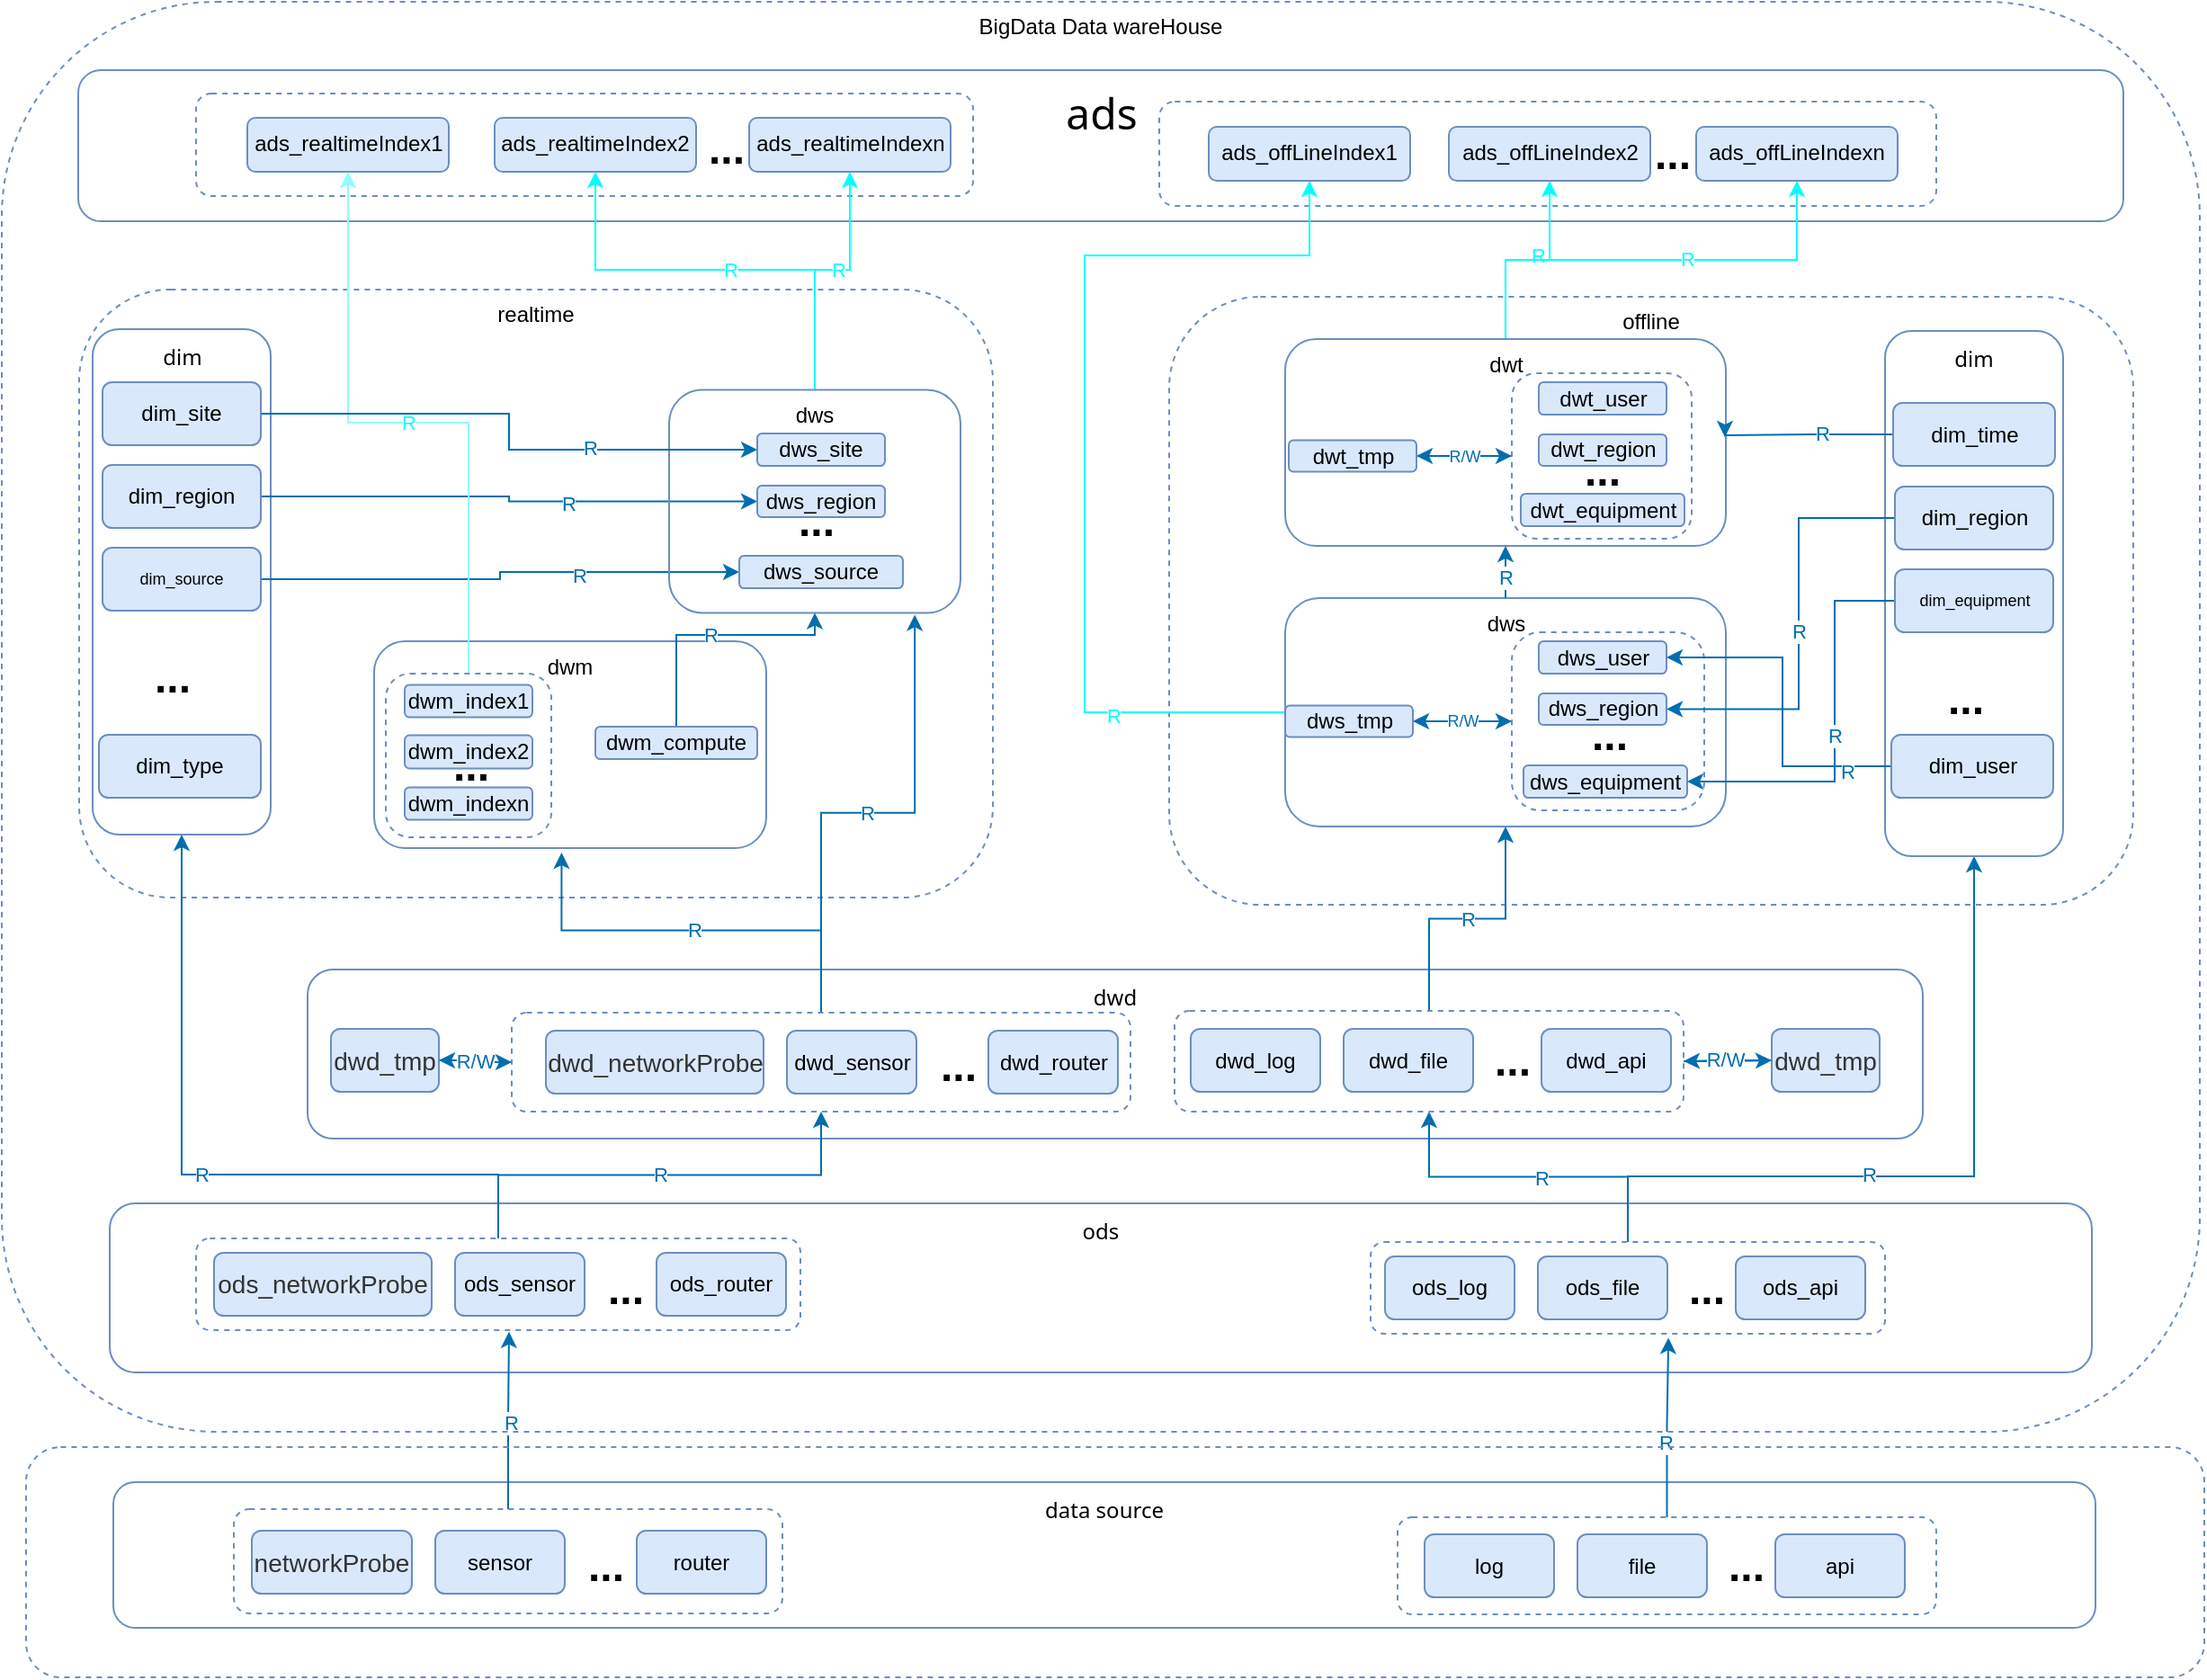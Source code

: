<mxfile version="17.1.3" type="github">
  <diagram id="wFE0QG_FPsp0jaGvCLVb" name="Page-1">
    <mxGraphModel dx="4004" dy="2327" grid="0" gridSize="10" guides="1" tooltips="1" connect="1" arrows="1" fold="1" page="0" pageScale="1" pageWidth="850" pageHeight="1100" math="0" shadow="0">
      <root>
        <mxCell id="0" />
        <mxCell id="1" parent="0" />
        <mxCell id="cfSpo1sAoN0eUYBv1VR0-5" value="&lt;p style=&quot;line-height: normal; margin: 0pt 0in; text-indent: 0in; text-align: left; direction: ltr; unicode-bidi: embed; word-break: normal; font-size: 12px;&quot;&gt;&lt;span style=&quot;font-size: 12px; font-family: &amp;quot;segoe ui&amp;quot;; letter-spacing: 0pt; vertical-align: baseline;&quot;&gt;data source&lt;/span&gt;&lt;/p&gt;" style="rounded=1;whiteSpace=wrap;html=1;fillColor=none;strokeColor=#6c8ebf;verticalAlign=top;fontSize=12;" parent="1" vertex="1">
          <mxGeometry x="-1593" y="-100" width="1102" height="81" as="geometry" />
        </mxCell>
        <mxCell id="cfSpo1sAoN0eUYBv1VR0-1" value="&lt;p style=&quot;line-height: normal; margin: 0pt 0in; text-indent: 0in; text-align: left; direction: ltr; unicode-bidi: embed; word-break: normal; font-size: 12px;&quot;&gt;&lt;font face=&quot;segoe ui&quot; style=&quot;font-size: 12px;&quot;&gt;&lt;span style=&quot;font-size: 12px;&quot;&gt;ods&lt;/span&gt;&lt;/font&gt;&lt;/p&gt;" style="rounded=1;whiteSpace=wrap;html=1;fillColor=none;strokeColor=#6c8ebf;verticalAlign=top;fontSize=12;" parent="1" vertex="1">
          <mxGeometry x="-1595" y="-255" width="1102" height="94" as="geometry" />
        </mxCell>
        <mxCell id="cfSpo1sAoN0eUYBv1VR0-11" value="&lt;p style=&quot;line-height: normal ; margin-top: 0pt ; margin-bottom: 0pt ; margin-left: 0in ; margin-right: 0in ; text-indent: 0in ; text-align: left ; direction: ltr ; unicode-bidi: embed ; word-break: normal&quot;&gt;offline&lt;/p&gt;" style="rounded=1;whiteSpace=wrap;html=1;fillColor=none;strokeColor=#6c8ebf;verticalAlign=top;dashed=1;" parent="1" vertex="1">
          <mxGeometry x="-1006" y="-759" width="536" height="338" as="geometry" />
        </mxCell>
        <mxCell id="cfSpo1sAoN0eUYBv1VR0-15" value="&lt;p style=&quot;line-height: normal ; margin-top: 0pt ; margin-bottom: 0pt ; margin-left: 0in ; margin-right: 0in ; text-indent: 0in ; text-align: left ; direction: ltr ; unicode-bidi: embed ; word-break: normal&quot;&gt;realtime&lt;/p&gt;" style="rounded=1;whiteSpace=wrap;html=1;fillColor=none;strokeColor=#6c8ebf;verticalAlign=top;dashed=1;" parent="1" vertex="1">
          <mxGeometry x="-1612" y="-763" width="508" height="338" as="geometry" />
        </mxCell>
        <mxCell id="cfSpo1sAoN0eUYBv1VR0-16" value="&lt;p style=&quot;line-height: normal ; margin-top: 0pt ; margin-bottom: 0pt ; margin-left: 0in ; margin-right: 0in ; text-indent: 0in ; text-align: left ; direction: ltr ; unicode-bidi: embed ; word-break: normal&quot;&gt;&lt;font face=&quot;segoe ui&quot;&gt;&lt;span style=&quot;font-size: 24px&quot;&gt;ads&lt;/span&gt;&lt;/font&gt;&lt;/p&gt;" style="rounded=1;whiteSpace=wrap;html=1;fillColor=none;strokeColor=#6c8ebf;verticalAlign=top;" parent="1" vertex="1">
          <mxGeometry x="-1612.5" y="-885" width="1137" height="84" as="geometry" />
        </mxCell>
        <mxCell id="cfSpo1sAoN0eUYBv1VR0-18" value="&lt;p style=&quot;line-height: normal; margin: 0pt 0in; text-indent: 0in; text-align: left; direction: ltr; unicode-bidi: embed; word-break: normal; font-size: 12px;&quot;&gt;&lt;font face=&quot;segoe ui&quot; style=&quot;font-size: 12px;&quot;&gt;&lt;span style=&quot;font-size: 12px;&quot;&gt;dim&lt;/span&gt;&lt;/font&gt;&lt;/p&gt;" style="rounded=1;whiteSpace=wrap;html=1;fillColor=none;strokeColor=#6c8ebf;verticalAlign=top;fontSize=12;" parent="1" vertex="1">
          <mxGeometry x="-1604.5" y="-741" width="99" height="281" as="geometry" />
        </mxCell>
        <mxCell id="cfSpo1sAoN0eUYBv1VR0-22" value="&lt;p style=&quot;line-height: normal; margin: 0pt 0in; text-indent: 0in; text-align: left; direction: ltr; unicode-bidi: embed; word-break: normal; font-size: 12px;&quot;&gt;&lt;font face=&quot;segoe ui&quot; style=&quot;font-size: 12px;&quot;&gt;&lt;span style=&quot;font-size: 12px;&quot;&gt;dwd&lt;/span&gt;&lt;/font&gt;&lt;/p&gt;" style="rounded=1;whiteSpace=wrap;html=1;fillColor=none;strokeColor=#6c8ebf;verticalAlign=top;fontSize=12;" parent="1" vertex="1">
          <mxGeometry x="-1485" y="-385" width="898" height="94" as="geometry" />
        </mxCell>
        <mxCell id="cfSpo1sAoN0eUYBv1VR0-24" value="&lt;p style=&quot;line-height: normal ; margin-top: 0pt ; margin-bottom: 0pt ; margin-left: 0in ; margin-right: 0in ; text-indent: 0in ; text-align: left ; direction: ltr ; unicode-bidi: embed ; word-break: normal&quot;&gt;ads_realtimeIndex1&lt;/p&gt;" style="rounded=1;whiteSpace=wrap;html=1;fillColor=#dae8fc;strokeColor=#6c8ebf;verticalAlign=top;" parent="1" vertex="1">
          <mxGeometry x="-1518.5" y="-858.5" width="112" height="30" as="geometry" />
        </mxCell>
        <mxCell id="cfSpo1sAoN0eUYBv1VR0-29" value="&lt;p style=&quot;line-height: normal ; margin-top: 0pt ; margin-bottom: 0pt ; margin-left: 0in ; margin-right: 0in ; text-indent: 0in ; text-align: left ; direction: ltr ; unicode-bidi: embed ; word-break: normal&quot;&gt;&lt;br&gt;&lt;/p&gt;" style="rounded=1;whiteSpace=wrap;html=1;fillColor=none;strokeColor=#6c8ebf;verticalAlign=top;dashed=1;" parent="1" vertex="1">
          <mxGeometry x="-1547" y="-872" width="432" height="57" as="geometry" />
        </mxCell>
        <mxCell id="cfSpo1sAoN0eUYBv1VR0-30" value="&lt;p style=&quot;line-height: normal ; margin-top: 0pt ; margin-bottom: 0pt ; margin-left: 0in ; margin-right: 0in ; text-indent: 0in ; text-align: left ; direction: ltr ; unicode-bidi: embed ; word-break: normal&quot;&gt;&lt;br&gt;&lt;/p&gt;" style="rounded=1;whiteSpace=wrap;html=1;fillColor=none;strokeColor=#6c8ebf;verticalAlign=top;dashed=1;" parent="1" vertex="1">
          <mxGeometry x="-1011.5" y="-867.5" width="432" height="58" as="geometry" />
        </mxCell>
        <mxCell id="l7CJEQ0vIfHJPxA5SVOe-96" style="edgeStyle=orthogonalEdgeStyle;rounded=0;orthogonalLoop=1;jettySize=auto;html=1;entryX=0;entryY=0.5;entryDx=0;entryDy=0;fontColor=#006EAF;strokeColor=#006EAF;" edge="1" parent="1" source="pqG9o0sj6zr8Hv4IB4PB-32" target="pqG9o0sj6zr8Hv4IB4PB-70">
          <mxGeometry relative="1" as="geometry" />
        </mxCell>
        <mxCell id="l7CJEQ0vIfHJPxA5SVOe-97" value="R" style="edgeLabel;html=1;align=center;verticalAlign=middle;resizable=0;points=[];fontColor=#006EAF;" vertex="1" connectable="0" parent="l7CJEQ0vIfHJPxA5SVOe-96">
          <mxGeometry x="0.248" y="-1" relative="1" as="geometry">
            <mxPoint as="offset" />
          </mxGeometry>
        </mxCell>
        <mxCell id="pqG9o0sj6zr8Hv4IB4PB-32" value="dim_region" style="rounded=1;whiteSpace=wrap;html=1;fillColor=#dae8fc;strokeColor=#6c8ebf;" parent="1" vertex="1">
          <mxGeometry x="-1599" y="-665.5" width="88" height="35" as="geometry" />
        </mxCell>
        <mxCell id="l7CJEQ0vIfHJPxA5SVOe-98" style="edgeStyle=orthogonalEdgeStyle;rounded=0;orthogonalLoop=1;jettySize=auto;html=1;entryX=0;entryY=0.5;entryDx=0;entryDy=0;fontColor=#006EAF;strokeColor=#006EAF;" edge="1" parent="1" source="pqG9o0sj6zr8Hv4IB4PB-33" target="pqG9o0sj6zr8Hv4IB4PB-72">
          <mxGeometry relative="1" as="geometry" />
        </mxCell>
        <mxCell id="l7CJEQ0vIfHJPxA5SVOe-99" value="R" style="edgeLabel;html=1;align=center;verticalAlign=middle;resizable=0;points=[];fontColor=#006EAF;" vertex="1" connectable="0" parent="l7CJEQ0vIfHJPxA5SVOe-98">
          <mxGeometry x="0.339" y="-2" relative="1" as="geometry">
            <mxPoint as="offset" />
          </mxGeometry>
        </mxCell>
        <mxCell id="pqG9o0sj6zr8Hv4IB4PB-33" value="dim_source" style="rounded=1;whiteSpace=wrap;html=1;fillColor=#dae8fc;strokeColor=#6c8ebf;fontSize=9;" parent="1" vertex="1">
          <mxGeometry x="-1599" y="-619.5" width="88" height="35" as="geometry" />
        </mxCell>
        <mxCell id="pqG9o0sj6zr8Hv4IB4PB-34" value="&lt;h1&gt;...&lt;/h1&gt;" style="text;html=1;strokeColor=none;fillColor=none;spacing=5;spacingTop=-20;whiteSpace=wrap;overflow=hidden;rounded=0;fontSize=12;fontColor=#000000;" parent="1" vertex="1">
          <mxGeometry x="-1575" y="-567.5" width="28" height="35" as="geometry" />
        </mxCell>
        <mxCell id="pqG9o0sj6zr8Hv4IB4PB-35" value="dim_type" style="rounded=1;whiteSpace=wrap;html=1;fillColor=#dae8fc;strokeColor=#6c8ebf;" parent="1" vertex="1">
          <mxGeometry x="-1601" y="-515.5" width="90" height="35" as="geometry" />
        </mxCell>
        <mxCell id="pqG9o0sj6zr8Hv4IB4PB-57" style="edgeStyle=orthogonalEdgeStyle;rounded=0;orthogonalLoop=1;jettySize=auto;html=1;exitX=0.5;exitY=1;exitDx=0;exitDy=0;fontSize=9;fontColor=#006EaF;strokeColor=default;" parent="1" source="cfSpo1sAoN0eUYBv1VR0-18" target="cfSpo1sAoN0eUYBv1VR0-18" edge="1">
          <mxGeometry relative="1" as="geometry" />
        </mxCell>
        <mxCell id="pqG9o0sj6zr8Hv4IB4PB-58" value="log" style="rounded=1;whiteSpace=wrap;html=1;fillColor=#dae8fc;strokeColor=#6c8ebf;" parent="1" vertex="1">
          <mxGeometry x="-864" y="-71" width="72" height="35" as="geometry" />
        </mxCell>
        <mxCell id="pqG9o0sj6zr8Hv4IB4PB-59" value="file" style="rounded=1;whiteSpace=wrap;html=1;fillColor=#dae8fc;strokeColor=#6c8ebf;" parent="1" vertex="1">
          <mxGeometry x="-779" y="-71" width="72" height="35" as="geometry" />
        </mxCell>
        <mxCell id="pqG9o0sj6zr8Hv4IB4PB-60" value="api" style="rounded=1;whiteSpace=wrap;html=1;fillColor=#dae8fc;strokeColor=#6c8ebf;" parent="1" vertex="1">
          <mxGeometry x="-669" y="-71" width="72" height="35" as="geometry" />
        </mxCell>
        <mxCell id="l7CJEQ0vIfHJPxA5SVOe-73" style="edgeStyle=orthogonalEdgeStyle;rounded=0;orthogonalLoop=1;jettySize=auto;html=1;entryX=0.5;entryY=1;entryDx=0;entryDy=0;fontColor=#00FFFF;strokeColor=#00FFFF;" edge="1" parent="1" source="pqG9o0sj6zr8Hv4IB4PB-65" target="l7CJEQ0vIfHJPxA5SVOe-59">
          <mxGeometry relative="1" as="geometry">
            <Array as="points">
              <mxPoint x="-1203" y="-774" />
              <mxPoint x="-1325" y="-774" />
            </Array>
          </mxGeometry>
        </mxCell>
        <mxCell id="l7CJEQ0vIfHJPxA5SVOe-76" value="R" style="edgeLabel;html=1;align=center;verticalAlign=middle;resizable=0;points=[];fontColor=#00FFFF;" vertex="1" connectable="0" parent="l7CJEQ0vIfHJPxA5SVOe-73">
          <mxGeometry x="-0.057" relative="1" as="geometry">
            <mxPoint as="offset" />
          </mxGeometry>
        </mxCell>
        <mxCell id="l7CJEQ0vIfHJPxA5SVOe-77" style="edgeStyle=orthogonalEdgeStyle;rounded=0;orthogonalLoop=1;jettySize=auto;html=1;entryX=0.5;entryY=1;entryDx=0;entryDy=0;fontColor=#00FFFF;strokeColor=#00FFFF;" edge="1" parent="1" source="pqG9o0sj6zr8Hv4IB4PB-65" target="l7CJEQ0vIfHJPxA5SVOe-58">
          <mxGeometry relative="1" as="geometry">
            <Array as="points">
              <mxPoint x="-1203" y="-774" />
              <mxPoint x="-1183" y="-774" />
            </Array>
          </mxGeometry>
        </mxCell>
        <mxCell id="l7CJEQ0vIfHJPxA5SVOe-78" value="R" style="edgeLabel;html=1;align=center;verticalAlign=middle;resizable=0;points=[];fontColor=#00FFFF;" vertex="1" connectable="0" parent="l7CJEQ0vIfHJPxA5SVOe-77">
          <mxGeometry x="0.128" relative="1" as="geometry">
            <mxPoint as="offset" />
          </mxGeometry>
        </mxCell>
        <mxCell id="pqG9o0sj6zr8Hv4IB4PB-65" value="&lt;p style=&quot;line-height: normal ; margin: 0pt 0in ; text-indent: 0in ; text-align: left ; direction: ltr ; unicode-bidi: embed ; word-break: normal ; font-size: 12px&quot;&gt;dws&lt;/p&gt;" style="rounded=1;whiteSpace=wrap;html=1;fillColor=none;strokeColor=#6c8ebf;verticalAlign=top;fontSize=12;" parent="1" vertex="1">
          <mxGeometry x="-1284" y="-707.25" width="162" height="124" as="geometry" />
        </mxCell>
        <mxCell id="pqG9o0sj6zr8Hv4IB4PB-66" value="dws_site" style="rounded=1;whiteSpace=wrap;html=1;fillColor=#dae8fc;strokeColor=#6c8ebf;" parent="1" vertex="1">
          <mxGeometry x="-1235" y="-683" width="71" height="18" as="geometry" />
        </mxCell>
        <mxCell id="pqG9o0sj6zr8Hv4IB4PB-70" value="dws_region" style="rounded=1;whiteSpace=wrap;html=1;fillColor=#dae8fc;strokeColor=#6c8ebf;" parent="1" vertex="1">
          <mxGeometry x="-1235" y="-654" width="71" height="17.5" as="geometry" />
        </mxCell>
        <mxCell id="pqG9o0sj6zr8Hv4IB4PB-72" value="dws_source" style="rounded=1;whiteSpace=wrap;html=1;fillColor=#dae8fc;strokeColor=#6c8ebf;" parent="1" vertex="1">
          <mxGeometry x="-1245" y="-615" width="91" height="18" as="geometry" />
        </mxCell>
        <mxCell id="pqG9o0sj6zr8Hv4IB4PB-75" value="&lt;h1&gt;...&lt;/h1&gt;" style="text;html=1;strokeColor=none;fillColor=none;spacing=5;spacingTop=-20;whiteSpace=wrap;overflow=hidden;rounded=0;fontSize=12;fontColor=#000000;" parent="1" vertex="1">
          <mxGeometry x="-1217" y="-654" width="28" height="35" as="geometry" />
        </mxCell>
        <mxCell id="pqG9o0sj6zr8Hv4IB4PB-95" value="&lt;p style=&quot;line-height: normal ; margin: 0pt 0in ; text-indent: 0in ; text-align: left ; direction: ltr ; unicode-bidi: embed ; word-break: normal ; font-size: 12px&quot;&gt;dwm&lt;/p&gt;" style="rounded=1;whiteSpace=wrap;html=1;fillColor=none;strokeColor=#6c8ebf;verticalAlign=top;fontSize=12;" parent="1" vertex="1">
          <mxGeometry x="-1448" y="-567.5" width="218" height="115" as="geometry" />
        </mxCell>
        <mxCell id="l7CJEQ0vIfHJPxA5SVOe-72" value="R" style="edgeStyle=orthogonalEdgeStyle;rounded=0;orthogonalLoop=1;jettySize=auto;html=1;fontColor=#00FFFF;strokeColor=#91FBFF;entryX=0.5;entryY=1;entryDx=0;entryDy=0;fillColor=#0050ef;" edge="1" parent="1" source="pqG9o0sj6zr8Hv4IB4PB-102" target="cfSpo1sAoN0eUYBv1VR0-24">
          <mxGeometry relative="1" as="geometry" />
        </mxCell>
        <mxCell id="pqG9o0sj6zr8Hv4IB4PB-102" value="&lt;p style=&quot;line-height: normal ; margin: 0pt 0in ; text-indent: 0in ; text-align: left ; direction: ltr ; unicode-bidi: embed ; word-break: normal ; font-size: 12px&quot;&gt;&lt;br&gt;&lt;/p&gt;" style="rounded=1;whiteSpace=wrap;html=1;fillColor=none;strokeColor=#6c8ebf;verticalAlign=top;fontSize=12;dashed=1;" parent="1" vertex="1">
          <mxGeometry x="-1441.5" y="-549.5" width="92" height="91" as="geometry" />
        </mxCell>
        <mxCell id="l7CJEQ0vIfHJPxA5SVOe-79" style="edgeStyle=orthogonalEdgeStyle;rounded=0;orthogonalLoop=1;jettySize=auto;html=1;entryX=0.5;entryY=1;entryDx=0;entryDy=0;fontColor=#00FFFF;strokeColor=#00FFFF;" edge="1" parent="1" source="pqG9o0sj6zr8Hv4IB4PB-123" target="l7CJEQ0vIfHJPxA5SVOe-60">
          <mxGeometry relative="1" as="geometry">
            <Array as="points">
              <mxPoint x="-1053" y="-528" />
              <mxPoint x="-1053" y="-782" />
              <mxPoint x="-928" y="-782" />
            </Array>
          </mxGeometry>
        </mxCell>
        <mxCell id="l7CJEQ0vIfHJPxA5SVOe-80" value="R" style="edgeLabel;html=1;align=center;verticalAlign=middle;resizable=0;points=[];fontColor=#00FFFF;" vertex="1" connectable="0" parent="l7CJEQ0vIfHJPxA5SVOe-79">
          <mxGeometry x="-0.64" y="2" relative="1" as="geometry">
            <mxPoint as="offset" />
          </mxGeometry>
        </mxCell>
        <mxCell id="pqG9o0sj6zr8Hv4IB4PB-123" value="&lt;p style=&quot;line-height: normal ; margin: 0pt 0in ; text-indent: 0in ; text-align: left ; direction: ltr ; unicode-bidi: embed ; word-break: normal ; font-size: 12px&quot;&gt;dws&lt;/p&gt;" style="rounded=1;whiteSpace=wrap;html=1;fillColor=none;strokeColor=#6c8ebf;verticalAlign=top;fontSize=12;" parent="1" vertex="1">
          <mxGeometry x="-941.5" y="-591.5" width="245" height="127" as="geometry" />
        </mxCell>
        <mxCell id="pqG9o0sj6zr8Hv4IB4PB-124" value="dws_user" style="rounded=1;whiteSpace=wrap;html=1;fillColor=#dae8fc;strokeColor=#6c8ebf;" parent="1" vertex="1">
          <mxGeometry x="-800.5" y="-567.5" width="71" height="18" as="geometry" />
        </mxCell>
        <mxCell id="pqG9o0sj6zr8Hv4IB4PB-125" value="dws_region" style="rounded=1;whiteSpace=wrap;html=1;fillColor=#dae8fc;strokeColor=#6c8ebf;" parent="1" vertex="1">
          <mxGeometry x="-800.5" y="-538.5" width="71" height="17.5" as="geometry" />
        </mxCell>
        <mxCell id="pqG9o0sj6zr8Hv4IB4PB-126" value="dws_equipment" style="rounded=1;whiteSpace=wrap;html=1;fillColor=#dae8fc;strokeColor=#6c8ebf;" parent="1" vertex="1">
          <mxGeometry x="-809" y="-498.5" width="91" height="18" as="geometry" />
        </mxCell>
        <mxCell id="pqG9o0sj6zr8Hv4IB4PB-127" value="&lt;h1&gt;...&lt;/h1&gt;" style="text;html=1;strokeColor=none;fillColor=none;spacing=5;spacingTop=-20;whiteSpace=wrap;overflow=hidden;rounded=0;fontSize=12;fontColor=#000000;" parent="1" vertex="1">
          <mxGeometry x="-776" y="-535.5" width="28" height="35" as="geometry" />
        </mxCell>
        <mxCell id="pqG9o0sj6zr8Hv4IB4PB-128" style="edgeStyle=orthogonalEdgeStyle;rounded=0;orthogonalLoop=1;jettySize=auto;html=1;entryX=1;entryY=0.5;entryDx=0;entryDy=0;fontSize=9;fontColor=#006EaF;strokeColor=#006EAF;fillColor=#1ba1e2;" parent="1" source="pqG9o0sj6zr8Hv4IB4PB-129" target="pqG9o0sj6zr8Hv4IB4PB-131" edge="1">
          <mxGeometry relative="1" as="geometry" />
        </mxCell>
        <mxCell id="pqG9o0sj6zr8Hv4IB4PB-129" value="&lt;p style=&quot;line-height: normal ; margin: 0pt 0in ; text-indent: 0in ; text-align: left ; direction: ltr ; unicode-bidi: embed ; word-break: normal ; font-size: 12px&quot;&gt;&lt;br&gt;&lt;/p&gt;" style="rounded=1;whiteSpace=wrap;html=1;fillColor=none;strokeColor=#6c8ebf;verticalAlign=top;fontSize=12;dashed=1;arcSize=16;" parent="1" vertex="1">
          <mxGeometry x="-815.5" y="-572.5" width="107" height="99" as="geometry" />
        </mxCell>
        <mxCell id="pqG9o0sj6zr8Hv4IB4PB-130" value="R/W" style="edgeStyle=orthogonalEdgeStyle;rounded=0;orthogonalLoop=1;jettySize=auto;html=1;entryX=0;entryY=0.5;entryDx=0;entryDy=0;fontSize=9;fontColor=#006EaF;strokeColor=#006EAF;fillColor=#1ba1e2;" parent="1" source="pqG9o0sj6zr8Hv4IB4PB-131" target="pqG9o0sj6zr8Hv4IB4PB-129" edge="1">
          <mxGeometry relative="1" as="geometry" />
        </mxCell>
        <mxCell id="pqG9o0sj6zr8Hv4IB4PB-131" value="dws_tmp" style="rounded=1;whiteSpace=wrap;html=1;fillColor=#dae8fc;strokeColor=#6c8ebf;" parent="1" vertex="1">
          <mxGeometry x="-941.5" y="-531.75" width="71" height="17.5" as="geometry" />
        </mxCell>
        <mxCell id="l7CJEQ0vIfHJPxA5SVOe-81" style="edgeStyle=orthogonalEdgeStyle;rounded=0;orthogonalLoop=1;jettySize=auto;html=1;entryX=0.5;entryY=1;entryDx=0;entryDy=0;fontColor=#00FFFF;strokeColor=#00FFFF;" edge="1" parent="1" source="pqG9o0sj6zr8Hv4IB4PB-132" target="l7CJEQ0vIfHJPxA5SVOe-61">
          <mxGeometry relative="1" as="geometry" />
        </mxCell>
        <mxCell id="l7CJEQ0vIfHJPxA5SVOe-82" value="R" style="edgeLabel;html=1;align=center;verticalAlign=middle;resizable=0;points=[];fontColor=#00FFFF;" vertex="1" connectable="0" parent="l7CJEQ0vIfHJPxA5SVOe-81">
          <mxGeometry x="0.102" y="3" relative="1" as="geometry">
            <mxPoint as="offset" />
          </mxGeometry>
        </mxCell>
        <mxCell id="l7CJEQ0vIfHJPxA5SVOe-83" style="edgeStyle=orthogonalEdgeStyle;rounded=0;orthogonalLoop=1;jettySize=auto;html=1;fontColor=#00FFFF;strokeColor=#00FFFF;" edge="1" parent="1" source="pqG9o0sj6zr8Hv4IB4PB-132" target="l7CJEQ0vIfHJPxA5SVOe-62">
          <mxGeometry relative="1" as="geometry" />
        </mxCell>
        <mxCell id="l7CJEQ0vIfHJPxA5SVOe-84" value="R" style="edgeLabel;html=1;align=center;verticalAlign=middle;resizable=0;points=[];fontColor=#00FFFF;" vertex="1" connectable="0" parent="l7CJEQ0vIfHJPxA5SVOe-83">
          <mxGeometry x="0.16" y="1" relative="1" as="geometry">
            <mxPoint as="offset" />
          </mxGeometry>
        </mxCell>
        <mxCell id="pqG9o0sj6zr8Hv4IB4PB-132" value="&lt;p style=&quot;line-height: normal ; margin: 0pt 0in ; text-indent: 0in ; text-align: left ; direction: ltr ; unicode-bidi: embed ; word-break: normal ; font-size: 12px&quot;&gt;dwt&lt;/p&gt;" style="rounded=1;whiteSpace=wrap;html=1;fillColor=none;strokeColor=#6c8ebf;verticalAlign=top;fontSize=12;" parent="1" vertex="1">
          <mxGeometry x="-941.5" y="-735.5" width="245" height="115" as="geometry" />
        </mxCell>
        <mxCell id="pqG9o0sj6zr8Hv4IB4PB-133" value="dwt_user" style="rounded=1;whiteSpace=wrap;html=1;fillColor=#dae8fc;strokeColor=#6c8ebf;" parent="1" vertex="1">
          <mxGeometry x="-800.5" y="-711.5" width="71" height="18" as="geometry" />
        </mxCell>
        <mxCell id="pqG9o0sj6zr8Hv4IB4PB-134" value="dwt_region" style="rounded=1;whiteSpace=wrap;html=1;fillColor=#dae8fc;strokeColor=#6c8ebf;" parent="1" vertex="1">
          <mxGeometry x="-800.5" y="-682.5" width="71" height="17.5" as="geometry" />
        </mxCell>
        <mxCell id="pqG9o0sj6zr8Hv4IB4PB-135" value="dwt_equipment" style="rounded=1;whiteSpace=wrap;html=1;fillColor=#dae8fc;strokeColor=#6c8ebf;" parent="1" vertex="1">
          <mxGeometry x="-810.5" y="-649.5" width="91" height="18" as="geometry" />
        </mxCell>
        <mxCell id="pqG9o0sj6zr8Hv4IB4PB-136" value="&lt;h1&gt;...&lt;/h1&gt;" style="text;html=1;strokeColor=none;fillColor=none;spacing=5;spacingTop=-20;whiteSpace=wrap;overflow=hidden;rounded=0;fontSize=12;fontColor=#000000;" parent="1" vertex="1">
          <mxGeometry x="-780.5" y="-682.5" width="28" height="35" as="geometry" />
        </mxCell>
        <mxCell id="pqG9o0sj6zr8Hv4IB4PB-137" style="edgeStyle=orthogonalEdgeStyle;rounded=0;orthogonalLoop=1;jettySize=auto;html=1;entryX=1;entryY=0.5;entryDx=0;entryDy=0;fontSize=9;fontColor=#006EaF;strokeColor=#006EAF;fillColor=#1ba1e2;" parent="1" source="pqG9o0sj6zr8Hv4IB4PB-138" target="pqG9o0sj6zr8Hv4IB4PB-140" edge="1">
          <mxGeometry relative="1" as="geometry" />
        </mxCell>
        <mxCell id="pqG9o0sj6zr8Hv4IB4PB-138" value="&lt;p style=&quot;line-height: normal ; margin: 0pt 0in ; text-indent: 0in ; text-align: left ; direction: ltr ; unicode-bidi: embed ; word-break: normal ; font-size: 12px&quot;&gt;&lt;br&gt;&lt;/p&gt;" style="rounded=1;whiteSpace=wrap;html=1;fillColor=none;strokeColor=#6c8ebf;verticalAlign=top;fontSize=12;dashed=1;" parent="1" vertex="1">
          <mxGeometry x="-815.5" y="-716.5" width="100" height="92" as="geometry" />
        </mxCell>
        <mxCell id="pqG9o0sj6zr8Hv4IB4PB-139" value="R/W" style="edgeStyle=orthogonalEdgeStyle;rounded=0;orthogonalLoop=1;jettySize=auto;html=1;entryX=0;entryY=0.5;entryDx=0;entryDy=0;fontSize=9;fontColor=#006EaF;strokeColor=#006EAF;fillColor=#1ba1e2;" parent="1" source="pqG9o0sj6zr8Hv4IB4PB-140" target="pqG9o0sj6zr8Hv4IB4PB-138" edge="1">
          <mxGeometry relative="1" as="geometry" />
        </mxCell>
        <mxCell id="pqG9o0sj6zr8Hv4IB4PB-140" value="dwt_tmp" style="rounded=1;whiteSpace=wrap;html=1;fillColor=#dae8fc;strokeColor=#6c8ebf;" parent="1" vertex="1">
          <mxGeometry x="-939.5" y="-679.25" width="71" height="17.5" as="geometry" />
        </mxCell>
        <mxCell id="l7CJEQ0vIfHJPxA5SVOe-75" value="R" style="edgeStyle=orthogonalEdgeStyle;rounded=0;orthogonalLoop=1;jettySize=auto;html=1;fontColor=#006EAF;strokeColor=#006EAF;" edge="1" parent="1" source="pqG9o0sj6zr8Hv4IB4PB-142" target="pqG9o0sj6zr8Hv4IB4PB-65">
          <mxGeometry relative="1" as="geometry">
            <Array as="points">
              <mxPoint x="-1280" y="-571" />
              <mxPoint x="-1203" y="-571" />
            </Array>
          </mxGeometry>
        </mxCell>
        <mxCell id="pqG9o0sj6zr8Hv4IB4PB-142" value="dwm_compute" style="rounded=1;whiteSpace=wrap;html=1;fillColor=#dae8fc;strokeColor=#6c8ebf;" parent="1" vertex="1">
          <mxGeometry x="-1325" y="-520" width="90" height="18" as="geometry" />
        </mxCell>
        <mxCell id="pqG9o0sj6zr8Hv4IB4PB-143" value="dwm_index1" style="rounded=1;whiteSpace=wrap;html=1;fillColor=#dae8fc;strokeColor=#6c8ebf;" parent="1" vertex="1">
          <mxGeometry x="-1431" y="-543.25" width="71" height="18" as="geometry" />
        </mxCell>
        <mxCell id="pqG9o0sj6zr8Hv4IB4PB-144" value="dwm_index2" style="rounded=1;whiteSpace=wrap;html=1;fillColor=#dae8fc;strokeColor=#6c8ebf;" parent="1" vertex="1">
          <mxGeometry x="-1431" y="-515.25" width="71" height="18.5" as="geometry" />
        </mxCell>
        <mxCell id="pqG9o0sj6zr8Hv4IB4PB-145" value="&lt;h1&gt;...&lt;/h1&gt;" style="text;html=1;strokeColor=none;fillColor=none;spacing=5;spacingTop=-20;whiteSpace=wrap;overflow=hidden;rounded=0;fontSize=12;fontColor=#000000;" parent="1" vertex="1">
          <mxGeometry x="-1409.5" y="-518.25" width="28" height="35" as="geometry" />
        </mxCell>
        <mxCell id="pqG9o0sj6zr8Hv4IB4PB-146" value="dwm_indexn" style="rounded=1;whiteSpace=wrap;html=1;fillColor=#dae8fc;strokeColor=#6c8ebf;" parent="1" vertex="1">
          <mxGeometry x="-1431" y="-486.25" width="71" height="18" as="geometry" />
        </mxCell>
        <mxCell id="l7CJEQ0vIfHJPxA5SVOe-1" value="&lt;h1&gt;...&lt;/h1&gt;" style="text;html=1;strokeColor=none;fillColor=none;spacing=5;spacingTop=-20;whiteSpace=wrap;overflow=hidden;rounded=0;fontSize=12;fontColor=#000000;" vertex="1" parent="1">
          <mxGeometry x="-700" y="-73" width="28" height="35" as="geometry" />
        </mxCell>
        <mxCell id="l7CJEQ0vIfHJPxA5SVOe-2" value="&lt;div style=&quot;text-align: left&quot;&gt;&lt;span style=&quot;font-size: 14px&quot;&gt;&lt;font color=&quot;#333333&quot; face=&quot;arial, microsoft yahei, \\5fae软雅黑, \\5b8b体, malgun gothic, meiryo, sans-serif&quot;&gt;networkProbe&lt;/font&gt;&lt;/span&gt;&lt;/div&gt;" style="rounded=1;whiteSpace=wrap;html=1;fillColor=#dae8fc;strokeColor=#6c8ebf;" vertex="1" parent="1">
          <mxGeometry x="-1516" y="-73" width="89" height="35" as="geometry" />
        </mxCell>
        <mxCell id="l7CJEQ0vIfHJPxA5SVOe-3" value="sensor" style="rounded=1;whiteSpace=wrap;html=1;fillColor=#dae8fc;strokeColor=#6c8ebf;" vertex="1" parent="1">
          <mxGeometry x="-1414" y="-73" width="72" height="35" as="geometry" />
        </mxCell>
        <mxCell id="l7CJEQ0vIfHJPxA5SVOe-4" value="&lt;h1&gt;...&lt;/h1&gt;" style="text;html=1;strokeColor=none;fillColor=none;spacing=5;spacingTop=-20;whiteSpace=wrap;overflow=hidden;rounded=0;fontSize=12;fontColor=#000000;" vertex="1" parent="1">
          <mxGeometry x="-1334" y="-73" width="28" height="35" as="geometry" />
        </mxCell>
        <mxCell id="l7CJEQ0vIfHJPxA5SVOe-5" value="router" style="rounded=1;whiteSpace=wrap;html=1;fillColor=#dae8fc;strokeColor=#6c8ebf;" vertex="1" parent="1">
          <mxGeometry x="-1302" y="-73" width="72" height="35" as="geometry" />
        </mxCell>
        <mxCell id="l7CJEQ0vIfHJPxA5SVOe-6" value="&lt;div style=&quot;text-align: left&quot;&gt;&lt;span style=&quot;font-size: 14px&quot;&gt;&lt;font color=&quot;#333333&quot; face=&quot;arial, microsoft yahei, \\5fae软雅黑, \\5b8b体, malgun gothic, meiryo, sans-serif&quot;&gt;ods_networkProbe&lt;/font&gt;&lt;/span&gt;&lt;/div&gt;" style="rounded=1;whiteSpace=wrap;html=1;fillColor=#dae8fc;strokeColor=#6c8ebf;" vertex="1" parent="1">
          <mxGeometry x="-1537" y="-227.5" width="121" height="35" as="geometry" />
        </mxCell>
        <mxCell id="l7CJEQ0vIfHJPxA5SVOe-7" value="ods_sensor" style="rounded=1;whiteSpace=wrap;html=1;fillColor=#dae8fc;strokeColor=#6c8ebf;" vertex="1" parent="1">
          <mxGeometry x="-1403" y="-227.5" width="72" height="35" as="geometry" />
        </mxCell>
        <mxCell id="l7CJEQ0vIfHJPxA5SVOe-8" value="&lt;h1&gt;...&lt;/h1&gt;" style="text;html=1;strokeColor=none;fillColor=none;spacing=5;spacingTop=-20;whiteSpace=wrap;overflow=hidden;rounded=0;fontSize=12;fontColor=#000000;" vertex="1" parent="1">
          <mxGeometry x="-1323" y="-227.5" width="28" height="35" as="geometry" />
        </mxCell>
        <mxCell id="l7CJEQ0vIfHJPxA5SVOe-9" value="ods_router" style="rounded=1;whiteSpace=wrap;html=1;fillColor=#dae8fc;strokeColor=#6c8ebf;" vertex="1" parent="1">
          <mxGeometry x="-1291" y="-227.5" width="72" height="35" as="geometry" />
        </mxCell>
        <mxCell id="l7CJEQ0vIfHJPxA5SVOe-50" style="edgeStyle=orthogonalEdgeStyle;rounded=0;orthogonalLoop=1;jettySize=auto;html=1;entryX=0.515;entryY=1.017;entryDx=0;entryDy=0;entryPerimeter=0;fontColor=#006EAF;strokeColor=#006EAF;" edge="1" parent="1" source="l7CJEQ0vIfHJPxA5SVOe-10" target="l7CJEQ0vIfHJPxA5SVOe-17">
          <mxGeometry relative="1" as="geometry">
            <Array as="points">
              <mxPoint x="-1373" y="-135" />
              <mxPoint x="-1373" y="-135" />
              <mxPoint x="-1373" y="-184" />
            </Array>
          </mxGeometry>
        </mxCell>
        <mxCell id="l7CJEQ0vIfHJPxA5SVOe-51" value="R" style="edgeLabel;html=1;align=center;verticalAlign=middle;resizable=0;points=[];fontColor=#006EAF;" vertex="1" connectable="0" parent="l7CJEQ0vIfHJPxA5SVOe-50">
          <mxGeometry x="-0.04" y="-1" relative="1" as="geometry">
            <mxPoint as="offset" />
          </mxGeometry>
        </mxCell>
        <mxCell id="l7CJEQ0vIfHJPxA5SVOe-10" value="&lt;p style=&quot;line-height: normal ; margin-top: 0pt ; margin-bottom: 0pt ; margin-left: 0in ; margin-right: 0in ; text-indent: 0in ; text-align: left ; direction: ltr ; unicode-bidi: embed ; word-break: normal&quot;&gt;&lt;br&gt;&lt;/p&gt;" style="rounded=1;whiteSpace=wrap;html=1;fillColor=none;strokeColor=#6c8ebf;verticalAlign=top;dashed=1;" vertex="1" parent="1">
          <mxGeometry x="-1526" y="-85" width="305" height="58" as="geometry" />
        </mxCell>
        <mxCell id="l7CJEQ0vIfHJPxA5SVOe-52" style="edgeStyle=orthogonalEdgeStyle;rounded=0;orthogonalLoop=1;jettySize=auto;html=1;entryX=0.579;entryY=1.044;entryDx=0;entryDy=0;entryPerimeter=0;fontColor=#006EAF;strokeColor=#006EAF;" edge="1" parent="1" source="l7CJEQ0vIfHJPxA5SVOe-16" target="l7CJEQ0vIfHJPxA5SVOe-24">
          <mxGeometry relative="1" as="geometry" />
        </mxCell>
        <mxCell id="l7CJEQ0vIfHJPxA5SVOe-53" value="R" style="edgeLabel;html=1;align=center;verticalAlign=middle;resizable=0;points=[];fontColor=#006EAF;" vertex="1" connectable="0" parent="l7CJEQ0vIfHJPxA5SVOe-52">
          <mxGeometry x="-0.169" y="1" relative="1" as="geometry">
            <mxPoint as="offset" />
          </mxGeometry>
        </mxCell>
        <mxCell id="l7CJEQ0vIfHJPxA5SVOe-16" value="&lt;p style=&quot;line-height: normal ; margin-top: 0pt ; margin-bottom: 0pt ; margin-left: 0in ; margin-right: 0in ; text-indent: 0in ; text-align: left ; direction: ltr ; unicode-bidi: embed ; word-break: normal&quot;&gt;&lt;br&gt;&lt;/p&gt;" style="rounded=1;whiteSpace=wrap;html=1;fillColor=none;strokeColor=#6c8ebf;verticalAlign=top;dashed=1;" vertex="1" parent="1">
          <mxGeometry x="-879" y="-80.5" width="299.5" height="54" as="geometry" />
        </mxCell>
        <mxCell id="l7CJEQ0vIfHJPxA5SVOe-49" value="R" style="edgeStyle=orthogonalEdgeStyle;rounded=0;orthogonalLoop=1;jettySize=auto;html=1;entryX=0.5;entryY=1;entryDx=0;entryDy=0;fontColor=#006EAF;strokeColor=#006EAF;" edge="1" parent="1" source="l7CJEQ0vIfHJPxA5SVOe-17" target="l7CJEQ0vIfHJPxA5SVOe-40">
          <mxGeometry relative="1" as="geometry" />
        </mxCell>
        <mxCell id="l7CJEQ0vIfHJPxA5SVOe-71" value="R" style="edgeStyle=orthogonalEdgeStyle;rounded=0;orthogonalLoop=1;jettySize=auto;html=1;entryX=0.5;entryY=1;entryDx=0;entryDy=0;fontColor=#006EAF;strokeColor=#006EAF;" edge="1" parent="1" source="l7CJEQ0vIfHJPxA5SVOe-17" target="cfSpo1sAoN0eUYBv1VR0-18">
          <mxGeometry relative="1" as="geometry">
            <Array as="points">
              <mxPoint x="-1379" y="-271" />
              <mxPoint x="-1555" y="-271" />
            </Array>
          </mxGeometry>
        </mxCell>
        <mxCell id="l7CJEQ0vIfHJPxA5SVOe-17" value="&lt;p style=&quot;line-height: normal ; margin-top: 0pt ; margin-bottom: 0pt ; margin-left: 0in ; margin-right: 0in ; text-indent: 0in ; text-align: left ; direction: ltr ; unicode-bidi: embed ; word-break: normal&quot;&gt;&lt;br&gt;&lt;/p&gt;" style="rounded=1;whiteSpace=wrap;html=1;fillColor=none;strokeColor=#6c8ebf;verticalAlign=top;dashed=1;" vertex="1" parent="1">
          <mxGeometry x="-1547" y="-235.5" width="336" height="51" as="geometry" />
        </mxCell>
        <mxCell id="l7CJEQ0vIfHJPxA5SVOe-18" value="ods_log" style="rounded=1;whiteSpace=wrap;html=1;fillColor=#dae8fc;strokeColor=#6c8ebf;" vertex="1" parent="1">
          <mxGeometry x="-886" y="-225.5" width="72" height="35" as="geometry" />
        </mxCell>
        <mxCell id="l7CJEQ0vIfHJPxA5SVOe-19" value="ods_file" style="rounded=1;whiteSpace=wrap;html=1;fillColor=#dae8fc;strokeColor=#6c8ebf;" vertex="1" parent="1">
          <mxGeometry x="-801" y="-225.5" width="72" height="35" as="geometry" />
        </mxCell>
        <mxCell id="l7CJEQ0vIfHJPxA5SVOe-20" value="ods_api" style="rounded=1;whiteSpace=wrap;html=1;fillColor=#dae8fc;strokeColor=#6c8ebf;" vertex="1" parent="1">
          <mxGeometry x="-691" y="-225.5" width="72" height="35" as="geometry" />
        </mxCell>
        <mxCell id="l7CJEQ0vIfHJPxA5SVOe-21" value="&lt;h1&gt;...&lt;/h1&gt;" style="text;html=1;strokeColor=none;fillColor=none;spacing=5;spacingTop=-20;whiteSpace=wrap;overflow=hidden;rounded=0;fontSize=12;fontColor=#000000;" vertex="1" parent="1">
          <mxGeometry x="-722" y="-227.5" width="28" height="35" as="geometry" />
        </mxCell>
        <mxCell id="l7CJEQ0vIfHJPxA5SVOe-46" style="edgeStyle=orthogonalEdgeStyle;rounded=0;orthogonalLoop=1;jettySize=auto;html=1;fontColor=#006EAF;strokeColor=#006EAF;" edge="1" parent="1" source="l7CJEQ0vIfHJPxA5SVOe-22" target="l7CJEQ0vIfHJPxA5SVOe-41">
          <mxGeometry relative="1" as="geometry" />
        </mxCell>
        <mxCell id="l7CJEQ0vIfHJPxA5SVOe-22" value="&lt;div style=&quot;text-align: left&quot;&gt;&lt;span style=&quot;font-size: 14px&quot;&gt;&lt;font color=&quot;#333333&quot; face=&quot;arial, microsoft yahei, \\5fae软雅黑, \\5b8b体, malgun gothic, meiryo, sans-serif&quot;&gt;dwd_tmp&lt;/font&gt;&lt;/span&gt;&lt;/div&gt;" style="rounded=1;whiteSpace=wrap;html=1;fillColor=#dae8fc;strokeColor=#6c8ebf;" vertex="1" parent="1">
          <mxGeometry x="-671" y="-352" width="60" height="35" as="geometry" />
        </mxCell>
        <mxCell id="l7CJEQ0vIfHJPxA5SVOe-43" style="edgeStyle=orthogonalEdgeStyle;rounded=0;orthogonalLoop=1;jettySize=auto;html=1;entryX=0;entryY=0.5;entryDx=0;entryDy=0;fillColor=#1ba1e2;strokeColor=#006EAF;" edge="1" parent="1" source="l7CJEQ0vIfHJPxA5SVOe-23" target="l7CJEQ0vIfHJPxA5SVOe-40">
          <mxGeometry relative="1" as="geometry" />
        </mxCell>
        <mxCell id="l7CJEQ0vIfHJPxA5SVOe-23" value="&lt;div style=&quot;text-align: left&quot;&gt;&lt;span style=&quot;font-size: 14px&quot;&gt;&lt;font color=&quot;#333333&quot; face=&quot;arial, microsoft yahei, \\5fae软雅黑, \\5b8b体, malgun gothic, meiryo, sans-serif&quot;&gt;dwd_tmp&lt;/font&gt;&lt;/span&gt;&lt;/div&gt;" style="rounded=1;whiteSpace=wrap;html=1;fillColor=#dae8fc;strokeColor=#6c8ebf;" vertex="1" parent="1">
          <mxGeometry x="-1472" y="-352" width="60" height="35" as="geometry" />
        </mxCell>
        <mxCell id="l7CJEQ0vIfHJPxA5SVOe-54" style="edgeStyle=orthogonalEdgeStyle;rounded=0;orthogonalLoop=1;jettySize=auto;html=1;entryX=0.5;entryY=1;entryDx=0;entryDy=0;fontColor=#006EAF;strokeColor=#006EAF;" edge="1" parent="1" source="l7CJEQ0vIfHJPxA5SVOe-24" target="l7CJEQ0vIfHJPxA5SVOe-41">
          <mxGeometry relative="1" as="geometry" />
        </mxCell>
        <mxCell id="l7CJEQ0vIfHJPxA5SVOe-55" value="R" style="edgeLabel;html=1;align=center;verticalAlign=middle;resizable=0;points=[];fontColor=#006EAF;" vertex="1" connectable="0" parent="l7CJEQ0vIfHJPxA5SVOe-54">
          <mxGeometry x="-0.069" relative="1" as="geometry">
            <mxPoint as="offset" />
          </mxGeometry>
        </mxCell>
        <mxCell id="l7CJEQ0vIfHJPxA5SVOe-69" style="edgeStyle=orthogonalEdgeStyle;rounded=0;orthogonalLoop=1;jettySize=auto;html=1;entryX=0.5;entryY=1;entryDx=0;entryDy=0;fontColor=#006EAF;strokeColor=#006EAF;" edge="1" parent="1" source="l7CJEQ0vIfHJPxA5SVOe-24" target="l7CJEQ0vIfHJPxA5SVOe-25">
          <mxGeometry relative="1" as="geometry">
            <Array as="points">
              <mxPoint x="-751" y="-270" />
              <mxPoint x="-558" y="-270" />
            </Array>
          </mxGeometry>
        </mxCell>
        <mxCell id="l7CJEQ0vIfHJPxA5SVOe-70" value="R" style="edgeLabel;html=1;align=center;verticalAlign=middle;resizable=0;points=[];fontColor=#006EAF;" vertex="1" connectable="0" parent="l7CJEQ0vIfHJPxA5SVOe-69">
          <mxGeometry x="-0.162" y="1" relative="1" as="geometry">
            <mxPoint as="offset" />
          </mxGeometry>
        </mxCell>
        <mxCell id="l7CJEQ0vIfHJPxA5SVOe-24" value="&lt;p style=&quot;line-height: normal ; margin-top: 0pt ; margin-bottom: 0pt ; margin-left: 0in ; margin-right: 0in ; text-indent: 0in ; text-align: left ; direction: ltr ; unicode-bidi: embed ; word-break: normal&quot;&gt;&lt;br&gt;&lt;/p&gt;" style="rounded=1;whiteSpace=wrap;html=1;fillColor=none;strokeColor=#6c8ebf;verticalAlign=top;dashed=1;" vertex="1" parent="1">
          <mxGeometry x="-894" y="-233.5" width="286" height="51" as="geometry" />
        </mxCell>
        <mxCell id="l7CJEQ0vIfHJPxA5SVOe-25" value="&lt;p style=&quot;line-height: normal; margin: 0pt 0in; text-indent: 0in; text-align: left; direction: ltr; unicode-bidi: embed; word-break: normal; font-size: 12px;&quot;&gt;&lt;font face=&quot;segoe ui&quot; style=&quot;font-size: 12px;&quot;&gt;&lt;span style=&quot;font-size: 12px;&quot;&gt;dim&lt;/span&gt;&lt;/font&gt;&lt;/p&gt;" style="rounded=1;whiteSpace=wrap;html=1;fillColor=none;strokeColor=#6c8ebf;verticalAlign=top;fontSize=12;" vertex="1" parent="1">
          <mxGeometry x="-608" y="-740" width="99" height="292" as="geometry" />
        </mxCell>
        <mxCell id="l7CJEQ0vIfHJPxA5SVOe-88" style="edgeStyle=orthogonalEdgeStyle;rounded=0;orthogonalLoop=1;jettySize=auto;html=1;entryX=1;entryY=0.5;entryDx=0;entryDy=0;fontColor=#006EAF;strokeColor=#006EAF;" edge="1" parent="1" source="l7CJEQ0vIfHJPxA5SVOe-26" target="pqG9o0sj6zr8Hv4IB4PB-124">
          <mxGeometry relative="1" as="geometry">
            <Array as="points">
              <mxPoint x="-665" y="-498" />
              <mxPoint x="-665" y="-558" />
            </Array>
          </mxGeometry>
        </mxCell>
        <mxCell id="l7CJEQ0vIfHJPxA5SVOe-91" value="R" style="edgeLabel;html=1;align=center;verticalAlign=middle;resizable=0;points=[];fontColor=#006EAF;" vertex="1" connectable="0" parent="l7CJEQ0vIfHJPxA5SVOe-88">
          <mxGeometry x="-0.733" y="3" relative="1" as="geometry">
            <mxPoint as="offset" />
          </mxGeometry>
        </mxCell>
        <mxCell id="l7CJEQ0vIfHJPxA5SVOe-26" value="dim_user" style="rounded=1;whiteSpace=wrap;html=1;fillColor=#dae8fc;strokeColor=#6c8ebf;" vertex="1" parent="1">
          <mxGeometry x="-604.5" y="-515.5" width="90" height="35" as="geometry" />
        </mxCell>
        <mxCell id="l7CJEQ0vIfHJPxA5SVOe-89" value="R" style="edgeStyle=orthogonalEdgeStyle;rounded=0;orthogonalLoop=1;jettySize=auto;html=1;fontColor=#006EAF;strokeColor=#006EAF;entryX=1;entryY=0.5;entryDx=0;entryDy=0;" edge="1" parent="1" source="l7CJEQ0vIfHJPxA5SVOe-27" target="pqG9o0sj6zr8Hv4IB4PB-125">
          <mxGeometry relative="1" as="geometry">
            <Array as="points">
              <mxPoint x="-656" y="-636" />
              <mxPoint x="-656" y="-530" />
            </Array>
          </mxGeometry>
        </mxCell>
        <mxCell id="l7CJEQ0vIfHJPxA5SVOe-27" value="dim_region" style="rounded=1;whiteSpace=wrap;html=1;fillColor=#dae8fc;strokeColor=#6c8ebf;" vertex="1" parent="1">
          <mxGeometry x="-602.5" y="-653.5" width="88" height="35" as="geometry" />
        </mxCell>
        <mxCell id="l7CJEQ0vIfHJPxA5SVOe-90" value="R" style="edgeStyle=orthogonalEdgeStyle;rounded=0;orthogonalLoop=1;jettySize=auto;html=1;entryX=1;entryY=0.5;entryDx=0;entryDy=0;fontColor=#006EAF;strokeColor=#006EAF;" edge="1" parent="1" source="l7CJEQ0vIfHJPxA5SVOe-28" target="pqG9o0sj6zr8Hv4IB4PB-126">
          <mxGeometry relative="1" as="geometry">
            <Array as="points">
              <mxPoint x="-636" y="-590" />
              <mxPoint x="-636" y="-489" />
            </Array>
          </mxGeometry>
        </mxCell>
        <mxCell id="l7CJEQ0vIfHJPxA5SVOe-28" value="dim_equipment" style="rounded=1;whiteSpace=wrap;html=1;fillColor=#dae8fc;strokeColor=#6c8ebf;fontSize=9;" vertex="1" parent="1">
          <mxGeometry x="-602.5" y="-607.5" width="88" height="35" as="geometry" />
        </mxCell>
        <mxCell id="l7CJEQ0vIfHJPxA5SVOe-29" value="&lt;h1&gt;...&lt;/h1&gt;" style="text;html=1;strokeColor=none;fillColor=none;spacing=5;spacingTop=-20;whiteSpace=wrap;overflow=hidden;rounded=0;fontSize=12;fontColor=#000000;" vertex="1" parent="1">
          <mxGeometry x="-578.5" y="-555.5" width="28" height="35" as="geometry" />
        </mxCell>
        <mxCell id="l7CJEQ0vIfHJPxA5SVOe-92" style="edgeStyle=orthogonalEdgeStyle;rounded=0;orthogonalLoop=1;jettySize=auto;html=1;fontColor=#006EAF;strokeColor=#006EAF;" edge="1" parent="1" source="l7CJEQ0vIfHJPxA5SVOe-30">
          <mxGeometry relative="1" as="geometry">
            <mxPoint x="-697" y="-681" as="targetPoint" />
            <Array as="points">
              <mxPoint x="-650" y="-682" />
              <mxPoint x="-696" y="-682" />
            </Array>
          </mxGeometry>
        </mxCell>
        <mxCell id="l7CJEQ0vIfHJPxA5SVOe-93" value="R" style="edgeLabel;html=1;align=center;verticalAlign=middle;resizable=0;points=[];fontColor=#006EAF;" vertex="1" connectable="0" parent="l7CJEQ0vIfHJPxA5SVOe-92">
          <mxGeometry x="-0.169" y="-1" relative="1" as="geometry">
            <mxPoint as="offset" />
          </mxGeometry>
        </mxCell>
        <mxCell id="l7CJEQ0vIfHJPxA5SVOe-30" value="dim_time" style="rounded=1;whiteSpace=wrap;html=1;fillColor=#dae8fc;strokeColor=#6c8ebf;" vertex="1" parent="1">
          <mxGeometry x="-603.5" y="-700" width="90" height="35" as="geometry" />
        </mxCell>
        <mxCell id="l7CJEQ0vIfHJPxA5SVOe-31" style="edgeStyle=orthogonalEdgeStyle;rounded=0;orthogonalLoop=1;jettySize=auto;html=1;exitX=0.5;exitY=1;exitDx=0;exitDy=0;fontSize=9;fontColor=#006EaF;strokeColor=default;" edge="1" parent="1" source="l7CJEQ0vIfHJPxA5SVOe-25" target="l7CJEQ0vIfHJPxA5SVOe-25">
          <mxGeometry relative="1" as="geometry" />
        </mxCell>
        <mxCell id="l7CJEQ0vIfHJPxA5SVOe-32" value="&lt;div style=&quot;text-align: left&quot;&gt;&lt;span style=&quot;font-size: 14px&quot;&gt;&lt;font color=&quot;#333333&quot; face=&quot;arial, microsoft yahei, \\5fae软雅黑, \\5b8b体, malgun gothic, meiryo, sans-serif&quot;&gt;dwd_networkProbe&lt;/font&gt;&lt;/span&gt;&lt;/div&gt;" style="rounded=1;whiteSpace=wrap;html=1;fillColor=#dae8fc;strokeColor=#6c8ebf;" vertex="1" parent="1">
          <mxGeometry x="-1352.5" y="-351" width="121" height="35" as="geometry" />
        </mxCell>
        <mxCell id="l7CJEQ0vIfHJPxA5SVOe-33" value="dwd_sensor" style="rounded=1;whiteSpace=wrap;html=1;fillColor=#dae8fc;strokeColor=#6c8ebf;" vertex="1" parent="1">
          <mxGeometry x="-1218.5" y="-351" width="72" height="35" as="geometry" />
        </mxCell>
        <mxCell id="l7CJEQ0vIfHJPxA5SVOe-34" value="&lt;h1&gt;...&lt;/h1&gt;" style="text;html=1;strokeColor=none;fillColor=none;spacing=5;spacingTop=-20;whiteSpace=wrap;overflow=hidden;rounded=0;fontSize=12;fontColor=#000000;" vertex="1" parent="1">
          <mxGeometry x="-1138.5" y="-351" width="28" height="35" as="geometry" />
        </mxCell>
        <mxCell id="l7CJEQ0vIfHJPxA5SVOe-35" value="dwd_router" style="rounded=1;whiteSpace=wrap;html=1;fillColor=#dae8fc;strokeColor=#6c8ebf;" vertex="1" parent="1">
          <mxGeometry x="-1106.5" y="-351" width="72" height="35" as="geometry" />
        </mxCell>
        <mxCell id="l7CJEQ0vIfHJPxA5SVOe-36" value="dwd_log" style="rounded=1;whiteSpace=wrap;html=1;fillColor=#dae8fc;strokeColor=#6c8ebf;" vertex="1" parent="1">
          <mxGeometry x="-994" y="-352" width="72" height="35" as="geometry" />
        </mxCell>
        <mxCell id="l7CJEQ0vIfHJPxA5SVOe-37" value="dwd_file" style="rounded=1;whiteSpace=wrap;html=1;fillColor=#dae8fc;strokeColor=#6c8ebf;" vertex="1" parent="1">
          <mxGeometry x="-909" y="-352" width="72" height="35" as="geometry" />
        </mxCell>
        <mxCell id="l7CJEQ0vIfHJPxA5SVOe-38" value="dwd_api" style="rounded=1;whiteSpace=wrap;html=1;fillColor=#dae8fc;strokeColor=#6c8ebf;" vertex="1" parent="1">
          <mxGeometry x="-799" y="-352" width="72" height="35" as="geometry" />
        </mxCell>
        <mxCell id="l7CJEQ0vIfHJPxA5SVOe-39" value="&lt;h1&gt;...&lt;/h1&gt;" style="text;html=1;strokeColor=none;fillColor=none;spacing=5;spacingTop=-20;whiteSpace=wrap;overflow=hidden;rounded=0;fontSize=12;fontColor=#000000;" vertex="1" parent="1">
          <mxGeometry x="-830" y="-354" width="28" height="35" as="geometry" />
        </mxCell>
        <mxCell id="l7CJEQ0vIfHJPxA5SVOe-42" style="edgeStyle=orthogonalEdgeStyle;rounded=0;orthogonalLoop=1;jettySize=auto;html=1;entryX=1;entryY=0.5;entryDx=0;entryDy=0;fillColor=#1ba1e2;strokeColor=#006EAF;" edge="1" parent="1" source="l7CJEQ0vIfHJPxA5SVOe-40" target="l7CJEQ0vIfHJPxA5SVOe-23">
          <mxGeometry relative="1" as="geometry" />
        </mxCell>
        <mxCell id="l7CJEQ0vIfHJPxA5SVOe-44" value="R/W" style="edgeLabel;html=1;align=center;verticalAlign=middle;resizable=0;points=[];fontColor=#006EAF;" vertex="1" connectable="0" parent="l7CJEQ0vIfHJPxA5SVOe-42">
          <mxGeometry x="0.056" relative="1" as="geometry">
            <mxPoint as="offset" />
          </mxGeometry>
        </mxCell>
        <mxCell id="l7CJEQ0vIfHJPxA5SVOe-74" value="R" style="edgeStyle=orthogonalEdgeStyle;rounded=0;orthogonalLoop=1;jettySize=auto;html=1;entryX=0.478;entryY=1.022;entryDx=0;entryDy=0;entryPerimeter=0;fontColor=#006EAF;strokeColor=#006EAF;" edge="1" parent="1" source="l7CJEQ0vIfHJPxA5SVOe-40" target="pqG9o0sj6zr8Hv4IB4PB-95">
          <mxGeometry relative="1" as="geometry" />
        </mxCell>
        <mxCell id="l7CJEQ0vIfHJPxA5SVOe-100" value="R" style="edgeStyle=orthogonalEdgeStyle;rounded=0;orthogonalLoop=1;jettySize=auto;html=1;entryX=0.843;entryY=1.008;entryDx=0;entryDy=0;entryPerimeter=0;fontColor=#006EAF;strokeColor=#006EAF;" edge="1" parent="1" source="l7CJEQ0vIfHJPxA5SVOe-40" target="pqG9o0sj6zr8Hv4IB4PB-65">
          <mxGeometry relative="1" as="geometry" />
        </mxCell>
        <mxCell id="l7CJEQ0vIfHJPxA5SVOe-40" value="&lt;p style=&quot;line-height: normal ; margin-top: 0pt ; margin-bottom: 0pt ; margin-left: 0in ; margin-right: 0in ; text-indent: 0in ; text-align: left ; direction: ltr ; unicode-bidi: embed ; word-break: normal&quot;&gt;&lt;br&gt;&lt;/p&gt;" style="rounded=1;whiteSpace=wrap;html=1;fillColor=none;strokeColor=#6c8ebf;verticalAlign=top;dashed=1;" vertex="1" parent="1">
          <mxGeometry x="-1371.5" y="-361" width="344" height="55" as="geometry" />
        </mxCell>
        <mxCell id="l7CJEQ0vIfHJPxA5SVOe-45" style="edgeStyle=orthogonalEdgeStyle;rounded=0;orthogonalLoop=1;jettySize=auto;html=1;entryX=0;entryY=0.5;entryDx=0;entryDy=0;fontColor=#006EAF;strokeColor=#006EAF;" edge="1" parent="1" source="l7CJEQ0vIfHJPxA5SVOe-41" target="l7CJEQ0vIfHJPxA5SVOe-22">
          <mxGeometry relative="1" as="geometry" />
        </mxCell>
        <mxCell id="l7CJEQ0vIfHJPxA5SVOe-47" value="R/W" style="edgeLabel;html=1;align=center;verticalAlign=middle;resizable=0;points=[];fontColor=#006EAF;" vertex="1" connectable="0" parent="l7CJEQ0vIfHJPxA5SVOe-45">
          <mxGeometry x="-0.065" y="1" relative="1" as="geometry">
            <mxPoint as="offset" />
          </mxGeometry>
        </mxCell>
        <mxCell id="l7CJEQ0vIfHJPxA5SVOe-85" value="R" style="edgeStyle=orthogonalEdgeStyle;rounded=0;orthogonalLoop=1;jettySize=auto;html=1;fontColor=#006EAF;strokeColor=#006EAF;" edge="1" parent="1" source="l7CJEQ0vIfHJPxA5SVOe-41" target="pqG9o0sj6zr8Hv4IB4PB-123">
          <mxGeometry relative="1" as="geometry" />
        </mxCell>
        <mxCell id="l7CJEQ0vIfHJPxA5SVOe-41" value="&lt;p style=&quot;line-height: normal ; margin-top: 0pt ; margin-bottom: 0pt ; margin-left: 0in ; margin-right: 0in ; text-indent: 0in ; text-align: left ; direction: ltr ; unicode-bidi: embed ; word-break: normal&quot;&gt;&lt;br&gt;&lt;/p&gt;" style="rounded=1;whiteSpace=wrap;html=1;fillColor=none;strokeColor=#6c8ebf;verticalAlign=top;dashed=1;" vertex="1" parent="1">
          <mxGeometry x="-1003" y="-362" width="283" height="56" as="geometry" />
        </mxCell>
        <mxCell id="l7CJEQ0vIfHJPxA5SVOe-57" value="&lt;h1&gt;...&lt;/h1&gt;" style="text;html=1;strokeColor=none;fillColor=none;spacing=5;spacingTop=-20;whiteSpace=wrap;overflow=hidden;rounded=0;fontSize=12;fontColor=#000000;" vertex="1" parent="1">
          <mxGeometry x="-1267.5" y="-861" width="28" height="35" as="geometry" />
        </mxCell>
        <mxCell id="l7CJEQ0vIfHJPxA5SVOe-58" value="&lt;p style=&quot;line-height: normal ; margin-top: 0pt ; margin-bottom: 0pt ; margin-left: 0in ; margin-right: 0in ; text-indent: 0in ; text-align: left ; direction: ltr ; unicode-bidi: embed ; word-break: normal&quot;&gt;ads_realtimeIndexn&lt;/p&gt;" style="rounded=1;whiteSpace=wrap;html=1;fillColor=#dae8fc;strokeColor=#6c8ebf;verticalAlign=top;" vertex="1" parent="1">
          <mxGeometry x="-1239.5" y="-858.5" width="112" height="30" as="geometry" />
        </mxCell>
        <mxCell id="l7CJEQ0vIfHJPxA5SVOe-59" value="&lt;p style=&quot;line-height: normal ; margin-top: 0pt ; margin-bottom: 0pt ; margin-left: 0in ; margin-right: 0in ; text-indent: 0in ; text-align: left ; direction: ltr ; unicode-bidi: embed ; word-break: normal&quot;&gt;ads_realtimeIndex2&lt;/p&gt;" style="rounded=1;whiteSpace=wrap;html=1;fillColor=#dae8fc;strokeColor=#6c8ebf;verticalAlign=top;" vertex="1" parent="1">
          <mxGeometry x="-1381" y="-858.5" width="112" height="30" as="geometry" />
        </mxCell>
        <mxCell id="l7CJEQ0vIfHJPxA5SVOe-60" value="&lt;p style=&quot;line-height: normal ; margin-top: 0pt ; margin-bottom: 0pt ; margin-left: 0in ; margin-right: 0in ; text-indent: 0in ; text-align: left ; direction: ltr ; unicode-bidi: embed ; word-break: normal&quot;&gt;ads_offLineIndex1&lt;/p&gt;" style="rounded=1;whiteSpace=wrap;html=1;fillColor=#dae8fc;strokeColor=#6c8ebf;verticalAlign=top;" vertex="1" parent="1">
          <mxGeometry x="-984" y="-853.5" width="112" height="30" as="geometry" />
        </mxCell>
        <mxCell id="l7CJEQ0vIfHJPxA5SVOe-61" value="&lt;p style=&quot;line-height: normal ; margin-top: 0pt ; margin-bottom: 0pt ; margin-left: 0in ; margin-right: 0in ; text-indent: 0in ; text-align: left ; direction: ltr ; unicode-bidi: embed ; word-break: normal&quot;&gt;ads_offLineIndex2&lt;/p&gt;" style="rounded=1;whiteSpace=wrap;html=1;fillColor=#dae8fc;strokeColor=#6c8ebf;verticalAlign=top;" vertex="1" parent="1">
          <mxGeometry x="-850.5" y="-853.5" width="112" height="30" as="geometry" />
        </mxCell>
        <mxCell id="l7CJEQ0vIfHJPxA5SVOe-62" value="&lt;p style=&quot;line-height: normal ; margin-top: 0pt ; margin-bottom: 0pt ; margin-left: 0in ; margin-right: 0in ; text-indent: 0in ; text-align: left ; direction: ltr ; unicode-bidi: embed ; word-break: normal&quot;&gt;ads_offLineIndexn&lt;/p&gt;" style="rounded=1;whiteSpace=wrap;html=1;fillColor=#dae8fc;strokeColor=#6c8ebf;verticalAlign=top;" vertex="1" parent="1">
          <mxGeometry x="-713" y="-853.5" width="112" height="30" as="geometry" />
        </mxCell>
        <mxCell id="l7CJEQ0vIfHJPxA5SVOe-63" value="&lt;h1&gt;...&lt;/h1&gt;" style="text;html=1;strokeColor=none;fillColor=none;spacing=5;spacingTop=-20;whiteSpace=wrap;overflow=hidden;rounded=0;fontSize=12;fontColor=#000000;" vertex="1" parent="1">
          <mxGeometry x="-741" y="-858.5" width="28" height="35" as="geometry" />
        </mxCell>
        <mxCell id="l7CJEQ0vIfHJPxA5SVOe-94" style="edgeStyle=orthogonalEdgeStyle;rounded=0;orthogonalLoop=1;jettySize=auto;html=1;entryX=0;entryY=0.5;entryDx=0;entryDy=0;fontColor=#006EAF;strokeColor=#006EAF;" edge="1" parent="1" source="l7CJEQ0vIfHJPxA5SVOe-67" target="pqG9o0sj6zr8Hv4IB4PB-66">
          <mxGeometry relative="1" as="geometry" />
        </mxCell>
        <mxCell id="l7CJEQ0vIfHJPxA5SVOe-95" value="R" style="edgeLabel;html=1;align=center;verticalAlign=middle;resizable=0;points=[];fontColor=#006EAF;" vertex="1" connectable="0" parent="l7CJEQ0vIfHJPxA5SVOe-94">
          <mxGeometry x="0.372" y="1" relative="1" as="geometry">
            <mxPoint as="offset" />
          </mxGeometry>
        </mxCell>
        <mxCell id="l7CJEQ0vIfHJPxA5SVOe-67" value="dim_site" style="rounded=1;whiteSpace=wrap;html=1;fillColor=#dae8fc;strokeColor=#6c8ebf;" vertex="1" parent="1">
          <mxGeometry x="-1599" y="-711.5" width="88" height="35" as="geometry" />
        </mxCell>
        <mxCell id="l7CJEQ0vIfHJPxA5SVOe-86" value="" style="endArrow=classic;html=1;rounded=0;fontColor=#006EAF;strokeColor=#006EAF;exitX=0.5;exitY=0;exitDx=0;exitDy=0;" edge="1" parent="1" source="pqG9o0sj6zr8Hv4IB4PB-123" target="pqG9o0sj6zr8Hv4IB4PB-132">
          <mxGeometry width="50" height="50" relative="1" as="geometry">
            <mxPoint x="-970" y="-587" as="sourcePoint" />
            <mxPoint x="-920" y="-637" as="targetPoint" />
          </mxGeometry>
        </mxCell>
        <mxCell id="l7CJEQ0vIfHJPxA5SVOe-87" value="R" style="edgeLabel;html=1;align=center;verticalAlign=middle;resizable=0;points=[];fontColor=#006EAF;" vertex="1" connectable="0" parent="l7CJEQ0vIfHJPxA5SVOe-86">
          <mxGeometry x="-0.175" relative="1" as="geometry">
            <mxPoint as="offset" />
          </mxGeometry>
        </mxCell>
        <mxCell id="l7CJEQ0vIfHJPxA5SVOe-101" value="&lt;p style=&quot;line-height: normal ; margin-top: 0pt ; margin-bottom: 0pt ; margin-left: 0in ; margin-right: 0in ; text-indent: 0in ; text-align: left ; direction: ltr ; unicode-bidi: embed ; word-break: normal&quot;&gt;BigData Data wareHouse&lt;/p&gt;" style="rounded=1;whiteSpace=wrap;html=1;fillColor=none;strokeColor=#6c8ebf;verticalAlign=top;dashed=1;" vertex="1" parent="1">
          <mxGeometry x="-1655" y="-923" width="1222" height="795" as="geometry" />
        </mxCell>
        <mxCell id="l7CJEQ0vIfHJPxA5SVOe-102" value="&lt;p style=&quot;line-height: normal ; margin-top: 0pt ; margin-bottom: 0pt ; margin-left: 0in ; margin-right: 0in ; text-indent: 0in ; text-align: left ; direction: ltr ; unicode-bidi: embed ; word-break: normal&quot;&gt;&lt;br&gt;&lt;/p&gt;" style="rounded=1;whiteSpace=wrap;html=1;fillColor=none;strokeColor=#6c8ebf;verticalAlign=top;dashed=1;" vertex="1" parent="1">
          <mxGeometry x="-1641.5" y="-119.5" width="1211" height="128" as="geometry" />
        </mxCell>
      </root>
    </mxGraphModel>
  </diagram>
</mxfile>
